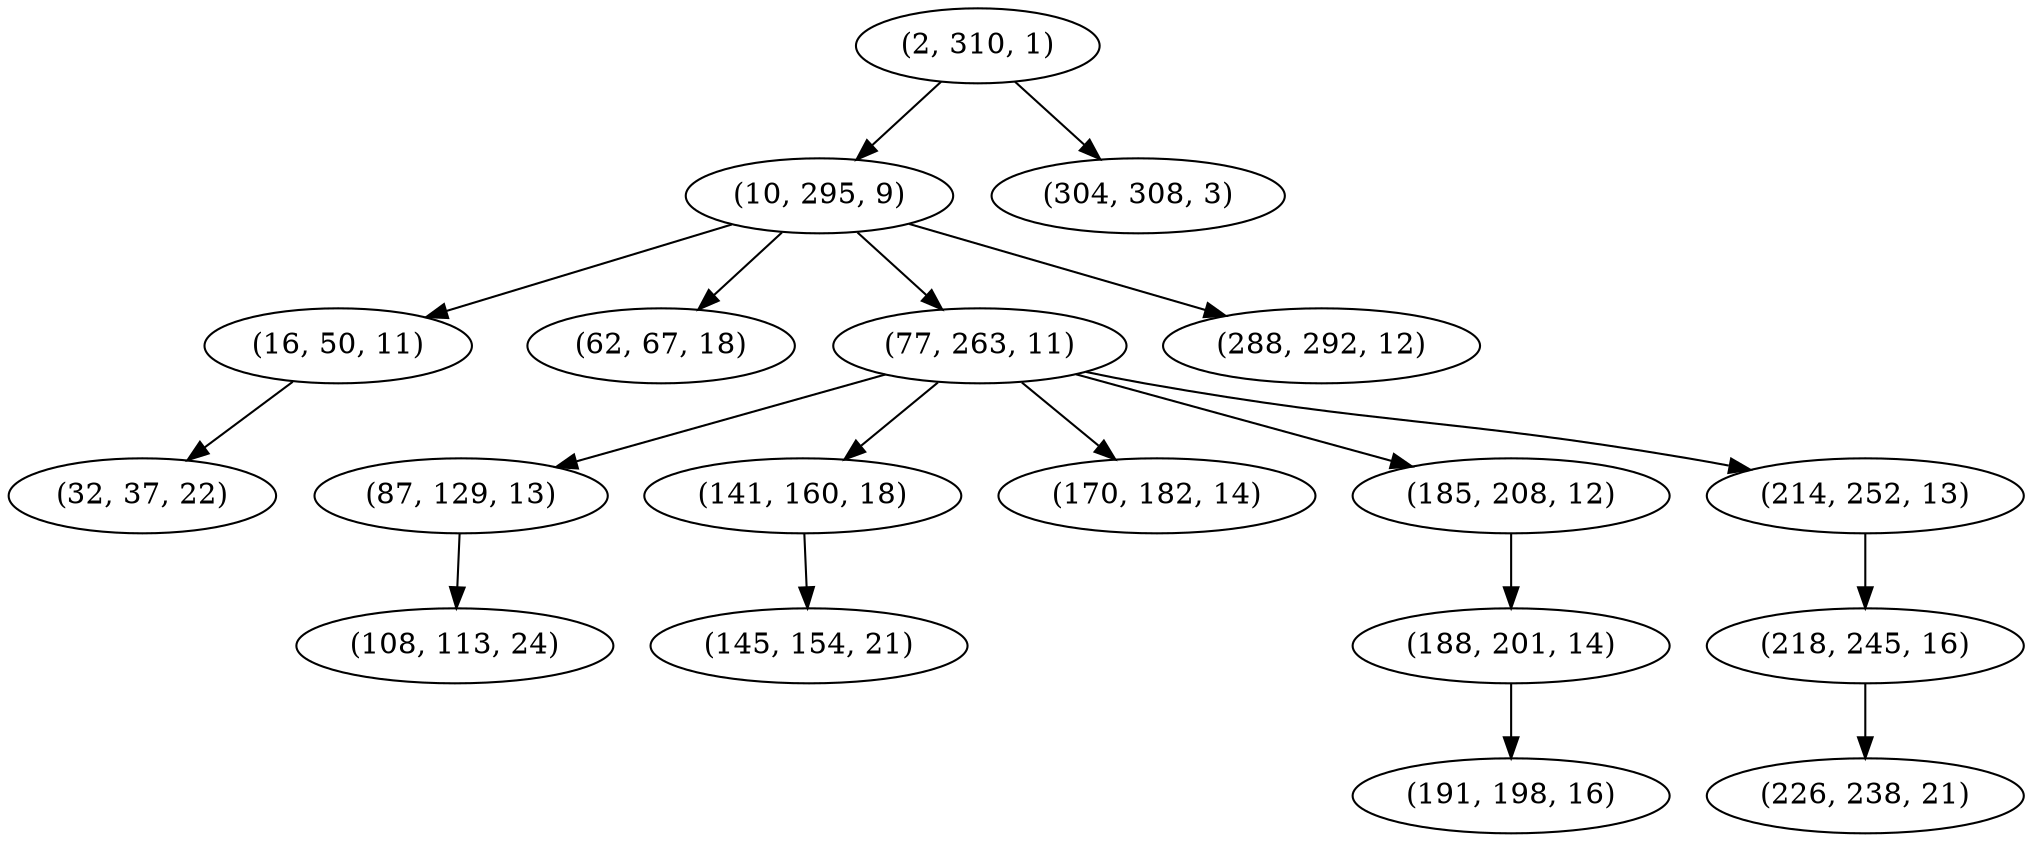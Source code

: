 digraph tree {
    "(2, 310, 1)";
    "(10, 295, 9)";
    "(16, 50, 11)";
    "(32, 37, 22)";
    "(62, 67, 18)";
    "(77, 263, 11)";
    "(87, 129, 13)";
    "(108, 113, 24)";
    "(141, 160, 18)";
    "(145, 154, 21)";
    "(170, 182, 14)";
    "(185, 208, 12)";
    "(188, 201, 14)";
    "(191, 198, 16)";
    "(214, 252, 13)";
    "(218, 245, 16)";
    "(226, 238, 21)";
    "(288, 292, 12)";
    "(304, 308, 3)";
    "(2, 310, 1)" -> "(10, 295, 9)";
    "(2, 310, 1)" -> "(304, 308, 3)";
    "(10, 295, 9)" -> "(16, 50, 11)";
    "(10, 295, 9)" -> "(62, 67, 18)";
    "(10, 295, 9)" -> "(77, 263, 11)";
    "(10, 295, 9)" -> "(288, 292, 12)";
    "(16, 50, 11)" -> "(32, 37, 22)";
    "(77, 263, 11)" -> "(87, 129, 13)";
    "(77, 263, 11)" -> "(141, 160, 18)";
    "(77, 263, 11)" -> "(170, 182, 14)";
    "(77, 263, 11)" -> "(185, 208, 12)";
    "(77, 263, 11)" -> "(214, 252, 13)";
    "(87, 129, 13)" -> "(108, 113, 24)";
    "(141, 160, 18)" -> "(145, 154, 21)";
    "(185, 208, 12)" -> "(188, 201, 14)";
    "(188, 201, 14)" -> "(191, 198, 16)";
    "(214, 252, 13)" -> "(218, 245, 16)";
    "(218, 245, 16)" -> "(226, 238, 21)";
}
